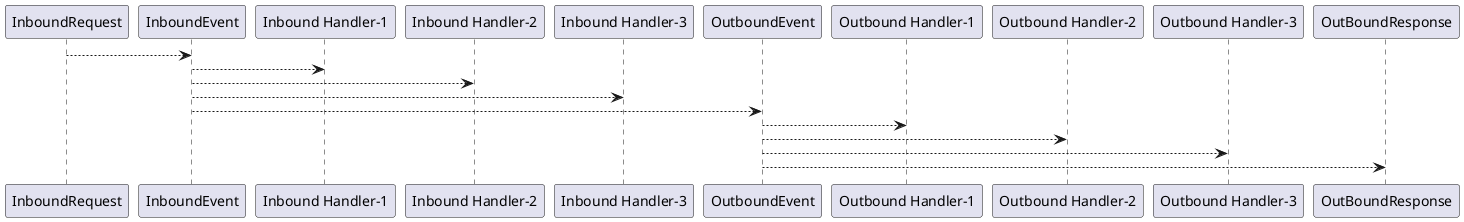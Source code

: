 @startuml
InboundRequest --> InboundEvent
InboundEvent --> "Inbound Handler-1"
InboundEvent --> "Inbound Handler-2"
InboundEvent --> "Inbound Handler-3"
InboundEvent --> OutboundEvent
OutboundEvent--> "Outbound Handler-1"
OutboundEvent--> "Outbound Handler-2"
OutboundEvent--> "Outbound Handler-3"
OutboundEvent--> OutBoundResponse

@enduml
